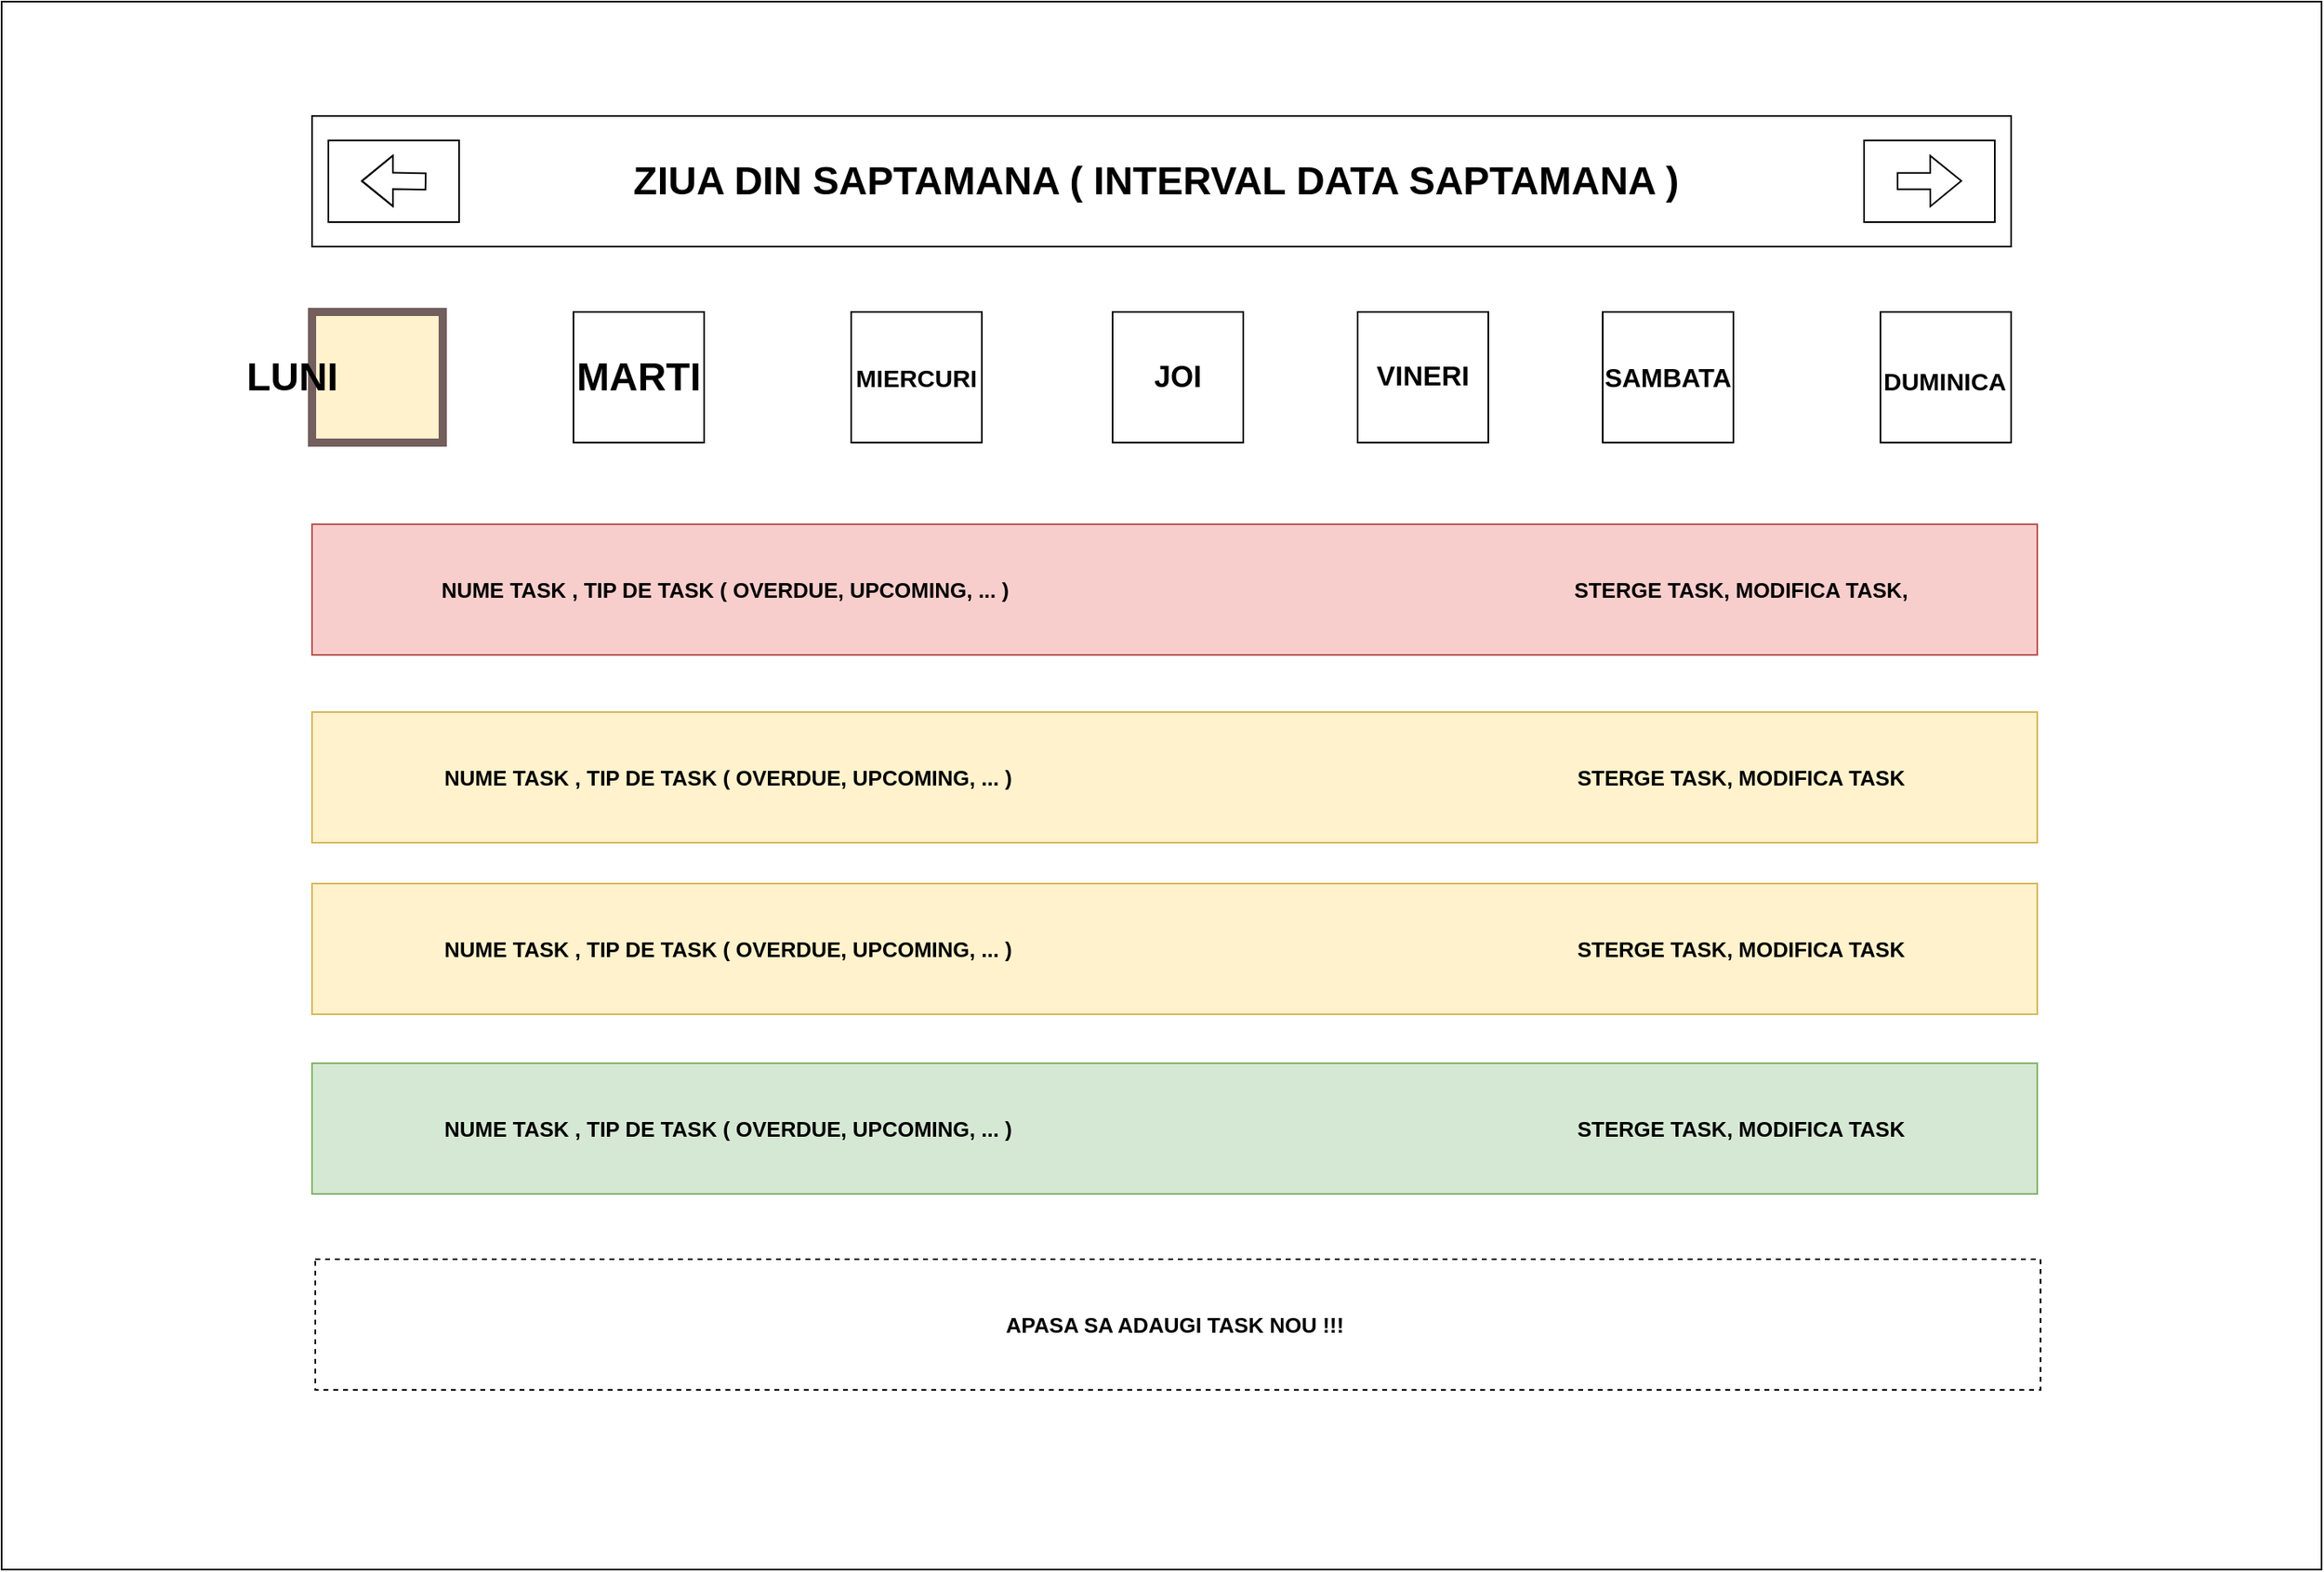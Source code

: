 <mxfile version="22.1.0" type="device">
  <diagram name="Pagina-1" id="GsTPFWDf9DPP768K00pT">
    <mxGraphModel dx="2312" dy="1068" grid="1" gridSize="10" guides="1" tooltips="1" connect="1" arrows="1" fold="1" page="1" pageScale="1" pageWidth="827" pageHeight="1169" math="0" shadow="0">
      <root>
        <mxCell id="0" />
        <mxCell id="1" parent="0" />
        <mxCell id="V2GzTK4w62Hm9S23kZYZ-5" value="" style="rounded=0;whiteSpace=wrap;html=1;" vertex="1" parent="1">
          <mxGeometry x="100" y="150" width="1420" height="960" as="geometry" />
        </mxCell>
        <mxCell id="V2GzTK4w62Hm9S23kZYZ-6" value="&lt;h1&gt;ZIUA DIN SAPTAMANA ( INTERVAL DATA SAPTAMANA )&amp;nbsp;&lt;/h1&gt;" style="rounded=0;whiteSpace=wrap;html=1;" vertex="1" parent="1">
          <mxGeometry x="290" y="220" width="1040" height="80" as="geometry" />
        </mxCell>
        <mxCell id="V2GzTK4w62Hm9S23kZYZ-9" value="&lt;h1&gt;MARTI&lt;/h1&gt;" style="whiteSpace=wrap;html=1;aspect=fixed;" vertex="1" parent="1">
          <mxGeometry x="450" y="340" width="80" height="80" as="geometry" />
        </mxCell>
        <mxCell id="V2GzTK4w62Hm9S23kZYZ-10" value="MIERCURI" style="whiteSpace=wrap;html=1;aspect=fixed;fontStyle=1;fontSize=15;" vertex="1" parent="1">
          <mxGeometry x="620" y="340" width="80" height="80" as="geometry" />
        </mxCell>
        <mxCell id="V2GzTK4w62Hm9S23kZYZ-11" value="JOI" style="whiteSpace=wrap;html=1;aspect=fixed;fontStyle=1;fontSize=18;" vertex="1" parent="1">
          <mxGeometry x="780" y="340" width="80" height="80" as="geometry" />
        </mxCell>
        <mxCell id="V2GzTK4w62Hm9S23kZYZ-12" value="VINERI" style="whiteSpace=wrap;html=1;aspect=fixed;fontStyle=1;fontSize=17;" vertex="1" parent="1">
          <mxGeometry x="930" y="340" width="80" height="80" as="geometry" />
        </mxCell>
        <mxCell id="V2GzTK4w62Hm9S23kZYZ-13" value="SAMBATA" style="whiteSpace=wrap;html=1;aspect=fixed;fontSize=16;fontStyle=1" vertex="1" parent="1">
          <mxGeometry x="1080" y="340" width="80" height="80" as="geometry" />
        </mxCell>
        <mxCell id="V2GzTK4w62Hm9S23kZYZ-14" value="&lt;h1 style=&quot;&quot;&gt;&lt;font style=&quot;font-size: 15px;&quot;&gt;DUMINICA&lt;/font&gt;&lt;/h1&gt;" style="whiteSpace=wrap;html=1;aspect=fixed;align=left;" vertex="1" parent="1">
          <mxGeometry x="1250" y="340" width="80" height="80" as="geometry" />
        </mxCell>
        <mxCell id="V2GzTK4w62Hm9S23kZYZ-15" value="&lt;h1&gt;LUNI&lt;span style=&quot;white-space: pre;&quot;&gt;&#x9;&lt;/span&gt;&lt;span style=&quot;white-space: pre;&quot;&gt;&#x9;&lt;/span&gt;&lt;/h1&gt;" style="whiteSpace=wrap;html=1;aspect=fixed;fillColor=#fff2cc;strokeColor=#735f5e;strokeWidth=5;" vertex="1" parent="1">
          <mxGeometry x="290" y="340" width="80" height="80" as="geometry" />
        </mxCell>
        <mxCell id="V2GzTK4w62Hm9S23kZYZ-16" value="NUME TASK , TIP DE TASK ( OVERDUE, UPCOMING, ... ) &lt;span style=&quot;white-space: pre; font-size: 13px;&quot;&gt;&#x9;&lt;/span&gt;&lt;span style=&quot;white-space: pre; font-size: 13px;&quot;&gt;&#x9;&lt;/span&gt;&lt;span style=&quot;white-space: pre; font-size: 13px;&quot;&gt;&#x9;&lt;/span&gt;&lt;span style=&quot;white-space: pre; font-size: 13px;&quot;&gt;&#x9;&lt;/span&gt;&lt;span style=&quot;white-space: pre; font-size: 13px;&quot;&gt;&#x9;&lt;/span&gt;&lt;span style=&quot;white-space: pre; font-size: 13px;&quot;&gt;&#x9;&lt;/span&gt;&lt;span style=&quot;white-space: pre; font-size: 13px;&quot;&gt;&#x9;&lt;/span&gt;&lt;span style=&quot;white-space: pre; font-size: 13px;&quot;&gt;&#x9;&lt;/span&gt;&lt;span style=&quot;white-space: pre; font-size: 13px;&quot;&gt;&#x9;&lt;/span&gt;&lt;span style=&quot;white-space: pre; font-size: 13px;&quot;&gt;&#x9;&lt;/span&gt;&lt;span style=&quot;white-space: pre; font-size: 13px;&quot;&gt;&#x9;&lt;/span&gt;&lt;span style=&quot;white-space: pre; font-size: 13px;&quot;&gt;&#x9;&lt;/span&gt;STERGE TASK, MODIFICA TASK," style="rounded=0;whiteSpace=wrap;html=1;fontStyle=1;fontSize=13;fillColor=#f8cecc;strokeColor=#b85450;" vertex="1" parent="1">
          <mxGeometry x="290" y="470" width="1056" height="80" as="geometry" />
        </mxCell>
        <mxCell id="V2GzTK4w62Hm9S23kZYZ-22" value="NUME TASK , TIP DE TASK ( OVERDUE, UPCOMING, ... ) &lt;span style=&quot;white-space: pre; font-size: 13px;&quot;&gt;&#x9;&lt;/span&gt;&lt;span style=&quot;white-space: pre; font-size: 13px;&quot;&gt;&#x9;&lt;/span&gt;&lt;span style=&quot;white-space: pre; font-size: 13px;&quot;&gt;&#x9;&lt;/span&gt;&lt;span style=&quot;white-space: pre; font-size: 13px;&quot;&gt;&#x9;&lt;/span&gt;&lt;span style=&quot;white-space: pre; font-size: 13px;&quot;&gt;&#x9;&lt;/span&gt;&lt;span style=&quot;white-space: pre; font-size: 13px;&quot;&gt;&#x9;&lt;/span&gt;&lt;span style=&quot;white-space: pre; font-size: 13px;&quot;&gt;&#x9;&lt;/span&gt;&lt;span style=&quot;white-space: pre; font-size: 13px;&quot;&gt;&#x9;&lt;/span&gt;&lt;span style=&quot;white-space: pre; font-size: 13px;&quot;&gt;&#x9;&lt;/span&gt;&lt;span style=&quot;white-space: pre; font-size: 13px;&quot;&gt;&#x9;&lt;/span&gt;&lt;span style=&quot;white-space: pre; font-size: 13px;&quot;&gt;&#x9;&lt;/span&gt;&lt;span style=&quot;white-space: pre; font-size: 13px;&quot;&gt;&#x9;&lt;/span&gt;STERGE TASK, MODIFICA TASK" style="rounded=0;whiteSpace=wrap;html=1;fontStyle=1;fontSize=13;fillColor=#fff2cc;strokeColor=#d6b656;" vertex="1" parent="1">
          <mxGeometry x="290" y="585" width="1056" height="80" as="geometry" />
        </mxCell>
        <mxCell id="V2GzTK4w62Hm9S23kZYZ-23" value="NUME TASK , TIP DE TASK ( OVERDUE, UPCOMING, ... ) &lt;span style=&quot;white-space: pre; font-size: 13px;&quot;&gt;&#x9;&lt;/span&gt;&lt;span style=&quot;white-space: pre; font-size: 13px;&quot;&gt;&#x9;&lt;/span&gt;&lt;span style=&quot;white-space: pre; font-size: 13px;&quot;&gt;&#x9;&lt;/span&gt;&lt;span style=&quot;white-space: pre; font-size: 13px;&quot;&gt;&#x9;&lt;/span&gt;&lt;span style=&quot;white-space: pre; font-size: 13px;&quot;&gt;&#x9;&lt;/span&gt;&lt;span style=&quot;white-space: pre; font-size: 13px;&quot;&gt;&#x9;&lt;/span&gt;&lt;span style=&quot;white-space: pre; font-size: 13px;&quot;&gt;&#x9;&lt;/span&gt;&lt;span style=&quot;white-space: pre; font-size: 13px;&quot;&gt;&#x9;&lt;/span&gt;&lt;span style=&quot;white-space: pre; font-size: 13px;&quot;&gt;&#x9;&lt;/span&gt;&lt;span style=&quot;white-space: pre; font-size: 13px;&quot;&gt;&#x9;&lt;/span&gt;&lt;span style=&quot;white-space: pre; font-size: 13px;&quot;&gt;&#x9;&lt;/span&gt;&lt;span style=&quot;white-space: pre; font-size: 13px;&quot;&gt;&#x9;&lt;/span&gt;STERGE TASK, MODIFICA TASK" style="rounded=0;whiteSpace=wrap;html=1;fontStyle=1;fontSize=13;fillColor=#fff2cc;strokeColor=#d6b656;" vertex="1" parent="1">
          <mxGeometry x="290" y="690" width="1056" height="80" as="geometry" />
        </mxCell>
        <mxCell id="V2GzTK4w62Hm9S23kZYZ-24" value="NUME TASK , TIP DE TASK ( OVERDUE, UPCOMING, ... ) &lt;span style=&quot;white-space: pre; font-size: 13px;&quot;&gt;&#x9;&lt;/span&gt;&lt;span style=&quot;white-space: pre; font-size: 13px;&quot;&gt;&#x9;&lt;/span&gt;&lt;span style=&quot;white-space: pre; font-size: 13px;&quot;&gt;&#x9;&lt;/span&gt;&lt;span style=&quot;white-space: pre; font-size: 13px;&quot;&gt;&#x9;&lt;/span&gt;&lt;span style=&quot;white-space: pre; font-size: 13px;&quot;&gt;&#x9;&lt;/span&gt;&lt;span style=&quot;white-space: pre; font-size: 13px;&quot;&gt;&#x9;&lt;/span&gt;&lt;span style=&quot;white-space: pre; font-size: 13px;&quot;&gt;&#x9;&lt;/span&gt;&lt;span style=&quot;white-space: pre; font-size: 13px;&quot;&gt;&#x9;&lt;/span&gt;&lt;span style=&quot;white-space: pre; font-size: 13px;&quot;&gt;&#x9;&lt;/span&gt;&lt;span style=&quot;white-space: pre; font-size: 13px;&quot;&gt;&#x9;&lt;/span&gt;&lt;span style=&quot;white-space: pre; font-size: 13px;&quot;&gt;&#x9;&lt;/span&gt;&lt;span style=&quot;white-space: pre; font-size: 13px;&quot;&gt;&#x9;&lt;/span&gt;STERGE TASK, MODIFICA TASK" style="rounded=0;whiteSpace=wrap;html=1;fontStyle=1;fontSize=13;fillColor=#d5e8d4;strokeColor=#82b366;" vertex="1" parent="1">
          <mxGeometry x="290" y="800" width="1056" height="80" as="geometry" />
        </mxCell>
        <mxCell id="V2GzTK4w62Hm9S23kZYZ-26" value="APASA SA ADAUGI TASK NOU !!!&amp;nbsp;" style="rounded=0;whiteSpace=wrap;html=1;fontStyle=1;fontSize=13;dashed=1;" vertex="1" parent="1">
          <mxGeometry x="292" y="920" width="1056" height="80" as="geometry" />
        </mxCell>
        <mxCell id="V2GzTK4w62Hm9S23kZYZ-30" value="" style="rounded=0;whiteSpace=wrap;html=1;" vertex="1" parent="1">
          <mxGeometry x="300" y="235" width="80" height="50" as="geometry" />
        </mxCell>
        <mxCell id="V2GzTK4w62Hm9S23kZYZ-31" value="" style="rounded=0;whiteSpace=wrap;html=1;" vertex="1" parent="1">
          <mxGeometry x="1240" y="235" width="80" height="50" as="geometry" />
        </mxCell>
        <mxCell id="V2GzTK4w62Hm9S23kZYZ-37" value="" style="endArrow=classic;html=1;rounded=0;exitX=0.375;exitY=0.367;exitDx=0;exitDy=0;exitPerimeter=0;shape=flexArrow;" edge="1" parent="1">
          <mxGeometry width="50" height="50" relative="1" as="geometry">
            <mxPoint x="360" y="260.14" as="sourcePoint" />
            <mxPoint x="320" y="259.82" as="targetPoint" />
            <Array as="points">
              <mxPoint x="340" y="259.79" />
            </Array>
          </mxGeometry>
        </mxCell>
        <mxCell id="V2GzTK4w62Hm9S23kZYZ-38" value="" style="endArrow=classic;html=1;rounded=0;exitX=0.375;exitY=0.367;exitDx=0;exitDy=0;exitPerimeter=0;shape=flexArrow;strokeColor=#000000;" edge="1" parent="1">
          <mxGeometry width="50" height="50" relative="1" as="geometry">
            <mxPoint x="1260.0" y="259.93" as="sourcePoint" />
            <mxPoint x="1300.0" y="259.79" as="targetPoint" />
            <Array as="points" />
          </mxGeometry>
        </mxCell>
      </root>
    </mxGraphModel>
  </diagram>
</mxfile>
